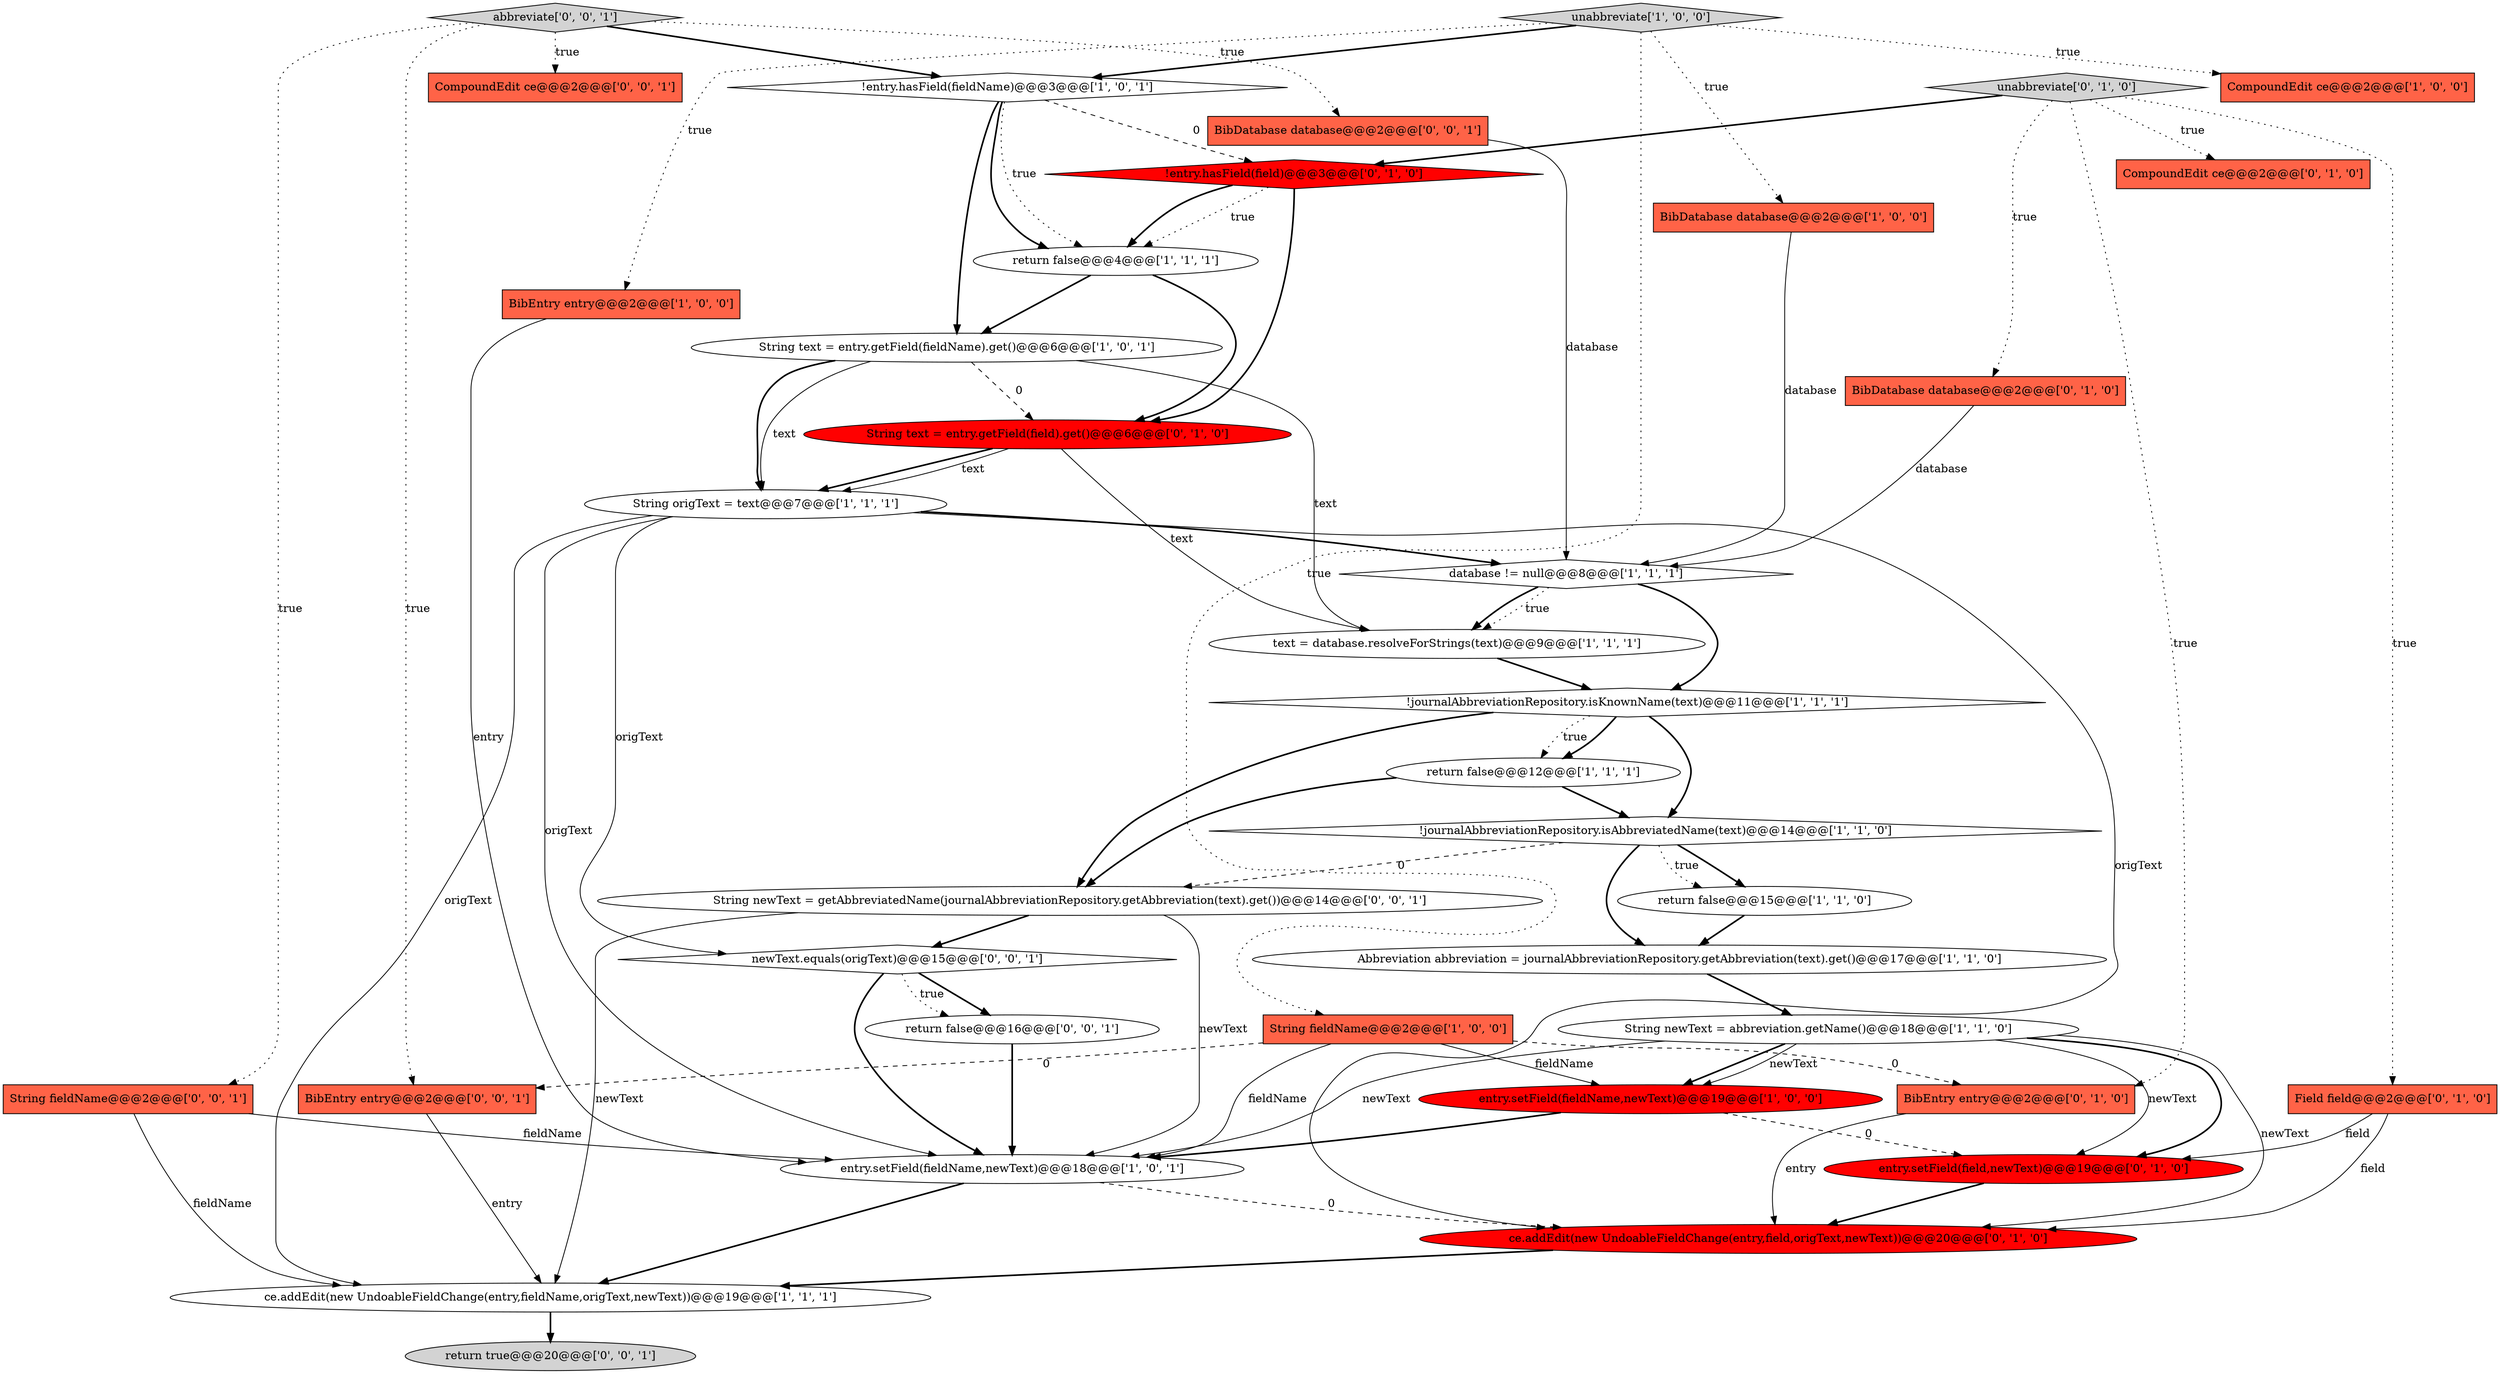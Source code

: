 digraph {
36 [style = filled, label = "return true@@@20@@@['0', '0', '1']", fillcolor = lightgray, shape = ellipse image = "AAA0AAABBB3BBB"];
27 [style = filled, label = "BibEntry entry@@@2@@@['0', '1', '0']", fillcolor = tomato, shape = box image = "AAA1AAABBB2BBB"];
35 [style = filled, label = "CompoundEdit ce@@@2@@@['0', '0', '1']", fillcolor = tomato, shape = box image = "AAA0AAABBB3BBB"];
11 [style = filled, label = "return false@@@4@@@['1', '1', '1']", fillcolor = white, shape = ellipse image = "AAA0AAABBB1BBB"];
30 [style = filled, label = "return false@@@16@@@['0', '0', '1']", fillcolor = white, shape = ellipse image = "AAA0AAABBB3BBB"];
23 [style = filled, label = "!entry.hasField(field)@@@3@@@['0', '1', '0']", fillcolor = red, shape = diamond image = "AAA1AAABBB2BBB"];
28 [style = filled, label = "String text = entry.getField(field).get()@@@6@@@['0', '1', '0']", fillcolor = red, shape = ellipse image = "AAA1AAABBB2BBB"];
32 [style = filled, label = "String fieldName@@@2@@@['0', '0', '1']", fillcolor = tomato, shape = box image = "AAA0AAABBB3BBB"];
15 [style = filled, label = "unabbreviate['1', '0', '0']", fillcolor = lightgray, shape = diamond image = "AAA0AAABBB1BBB"];
33 [style = filled, label = "newText.equals(origText)@@@15@@@['0', '0', '1']", fillcolor = white, shape = diamond image = "AAA0AAABBB3BBB"];
24 [style = filled, label = "entry.setField(field,newText)@@@19@@@['0', '1', '0']", fillcolor = red, shape = ellipse image = "AAA1AAABBB2BBB"];
17 [style = filled, label = "ce.addEdit(new UndoableFieldChange(entry,fieldName,origText,newText))@@@19@@@['1', '1', '1']", fillcolor = white, shape = ellipse image = "AAA0AAABBB1BBB"];
29 [style = filled, label = "String newText = getAbbreviatedName(journalAbbreviationRepository.getAbbreviation(text).get())@@@14@@@['0', '0', '1']", fillcolor = white, shape = ellipse image = "AAA0AAABBB3BBB"];
2 [style = filled, label = "!journalAbbreviationRepository.isKnownName(text)@@@11@@@['1', '1', '1']", fillcolor = white, shape = diamond image = "AAA0AAABBB1BBB"];
13 [style = filled, label = "return false@@@15@@@['1', '1', '0']", fillcolor = white, shape = ellipse image = "AAA0AAABBB1BBB"];
18 [style = filled, label = "String fieldName@@@2@@@['1', '0', '0']", fillcolor = tomato, shape = box image = "AAA1AAABBB1BBB"];
8 [style = filled, label = "String text = entry.getField(fieldName).get()@@@6@@@['1', '0', '1']", fillcolor = white, shape = ellipse image = "AAA0AAABBB1BBB"];
20 [style = filled, label = "ce.addEdit(new UndoableFieldChange(entry,field,origText,newText))@@@20@@@['0', '1', '0']", fillcolor = red, shape = ellipse image = "AAA1AAABBB2BBB"];
6 [style = filled, label = "CompoundEdit ce@@@2@@@['1', '0', '0']", fillcolor = tomato, shape = box image = "AAA0AAABBB1BBB"];
34 [style = filled, label = "abbreviate['0', '0', '1']", fillcolor = lightgray, shape = diamond image = "AAA0AAABBB3BBB"];
21 [style = filled, label = "Field field@@@2@@@['0', '1', '0']", fillcolor = tomato, shape = box image = "AAA0AAABBB2BBB"];
25 [style = filled, label = "BibDatabase database@@@2@@@['0', '1', '0']", fillcolor = tomato, shape = box image = "AAA0AAABBB2BBB"];
4 [style = filled, label = "entry.setField(fieldName,newText)@@@18@@@['1', '0', '1']", fillcolor = white, shape = ellipse image = "AAA0AAABBB1BBB"];
19 [style = filled, label = "!journalAbbreviationRepository.isAbbreviatedName(text)@@@14@@@['1', '1', '0']", fillcolor = white, shape = diamond image = "AAA0AAABBB1BBB"];
12 [style = filled, label = "database != null@@@8@@@['1', '1', '1']", fillcolor = white, shape = diamond image = "AAA0AAABBB1BBB"];
5 [style = filled, label = "String newText = abbreviation.getName()@@@18@@@['1', '1', '0']", fillcolor = white, shape = ellipse image = "AAA0AAABBB1BBB"];
10 [style = filled, label = "return false@@@12@@@['1', '1', '1']", fillcolor = white, shape = ellipse image = "AAA0AAABBB1BBB"];
3 [style = filled, label = "String origText = text@@@7@@@['1', '1', '1']", fillcolor = white, shape = ellipse image = "AAA0AAABBB1BBB"];
1 [style = filled, label = "BibDatabase database@@@2@@@['1', '0', '0']", fillcolor = tomato, shape = box image = "AAA0AAABBB1BBB"];
0 [style = filled, label = "Abbreviation abbreviation = journalAbbreviationRepository.getAbbreviation(text).get()@@@17@@@['1', '1', '0']", fillcolor = white, shape = ellipse image = "AAA0AAABBB1BBB"];
16 [style = filled, label = "BibEntry entry@@@2@@@['1', '0', '0']", fillcolor = tomato, shape = box image = "AAA0AAABBB1BBB"];
31 [style = filled, label = "BibDatabase database@@@2@@@['0', '0', '1']", fillcolor = tomato, shape = box image = "AAA0AAABBB3BBB"];
22 [style = filled, label = "CompoundEdit ce@@@2@@@['0', '1', '0']", fillcolor = tomato, shape = box image = "AAA0AAABBB2BBB"];
26 [style = filled, label = "unabbreviate['0', '1', '0']", fillcolor = lightgray, shape = diamond image = "AAA0AAABBB2BBB"];
9 [style = filled, label = "text = database.resolveForStrings(text)@@@9@@@['1', '1', '1']", fillcolor = white, shape = ellipse image = "AAA0AAABBB1BBB"];
37 [style = filled, label = "BibEntry entry@@@2@@@['0', '0', '1']", fillcolor = tomato, shape = box image = "AAA0AAABBB3BBB"];
7 [style = filled, label = "entry.setField(fieldName,newText)@@@19@@@['1', '0', '0']", fillcolor = red, shape = ellipse image = "AAA1AAABBB1BBB"];
14 [style = filled, label = "!entry.hasField(fieldName)@@@3@@@['1', '0', '1']", fillcolor = white, shape = diamond image = "AAA0AAABBB1BBB"];
10->19 [style = bold, label=""];
1->12 [style = solid, label="database"];
5->4 [style = solid, label="newText"];
25->12 [style = solid, label="database"];
26->22 [style = dotted, label="true"];
12->9 [style = bold, label=""];
23->28 [style = bold, label=""];
17->36 [style = bold, label=""];
12->2 [style = bold, label=""];
14->11 [style = dotted, label="true"];
28->3 [style = bold, label=""];
34->37 [style = dotted, label="true"];
14->11 [style = bold, label=""];
2->10 [style = dotted, label="true"];
28->9 [style = solid, label="text"];
11->28 [style = bold, label=""];
21->24 [style = solid, label="field"];
32->17 [style = solid, label="fieldName"];
9->2 [style = bold, label=""];
8->9 [style = solid, label="text"];
16->4 [style = solid, label="entry"];
15->18 [style = dotted, label="true"];
15->16 [style = dotted, label="true"];
8->28 [style = dashed, label="0"];
29->17 [style = solid, label="newText"];
24->20 [style = bold, label=""];
34->31 [style = dotted, label="true"];
19->13 [style = bold, label=""];
3->20 [style = solid, label="origText"];
21->20 [style = solid, label="field"];
18->37 [style = dashed, label="0"];
33->30 [style = bold, label=""];
11->8 [style = bold, label=""];
5->7 [style = bold, label=""];
14->8 [style = bold, label=""];
34->14 [style = bold, label=""];
13->0 [style = bold, label=""];
8->3 [style = solid, label="text"];
3->33 [style = solid, label="origText"];
4->17 [style = bold, label=""];
15->14 [style = bold, label=""];
26->27 [style = dotted, label="true"];
18->27 [style = dashed, label="0"];
33->4 [style = bold, label=""];
8->3 [style = bold, label=""];
7->4 [style = bold, label=""];
3->12 [style = bold, label=""];
2->10 [style = bold, label=""];
29->4 [style = solid, label="newText"];
19->0 [style = bold, label=""];
14->23 [style = dashed, label="0"];
34->35 [style = dotted, label="true"];
4->20 [style = dashed, label="0"];
5->24 [style = bold, label=""];
23->11 [style = bold, label=""];
32->4 [style = solid, label="fieldName"];
31->12 [style = solid, label="database"];
0->5 [style = bold, label=""];
34->32 [style = dotted, label="true"];
2->19 [style = bold, label=""];
20->17 [style = bold, label=""];
26->25 [style = dotted, label="true"];
19->29 [style = dashed, label="0"];
19->13 [style = dotted, label="true"];
18->4 [style = solid, label="fieldName"];
33->30 [style = dotted, label="true"];
5->20 [style = solid, label="newText"];
3->4 [style = solid, label="origText"];
5->7 [style = solid, label="newText"];
5->24 [style = solid, label="newText"];
29->33 [style = bold, label=""];
27->20 [style = solid, label="entry"];
18->7 [style = solid, label="fieldName"];
10->29 [style = bold, label=""];
7->24 [style = dashed, label="0"];
26->21 [style = dotted, label="true"];
30->4 [style = bold, label=""];
37->17 [style = solid, label="entry"];
15->1 [style = dotted, label="true"];
3->17 [style = solid, label="origText"];
15->6 [style = dotted, label="true"];
26->23 [style = bold, label=""];
2->29 [style = bold, label=""];
28->3 [style = solid, label="text"];
12->9 [style = dotted, label="true"];
23->11 [style = dotted, label="true"];
}
